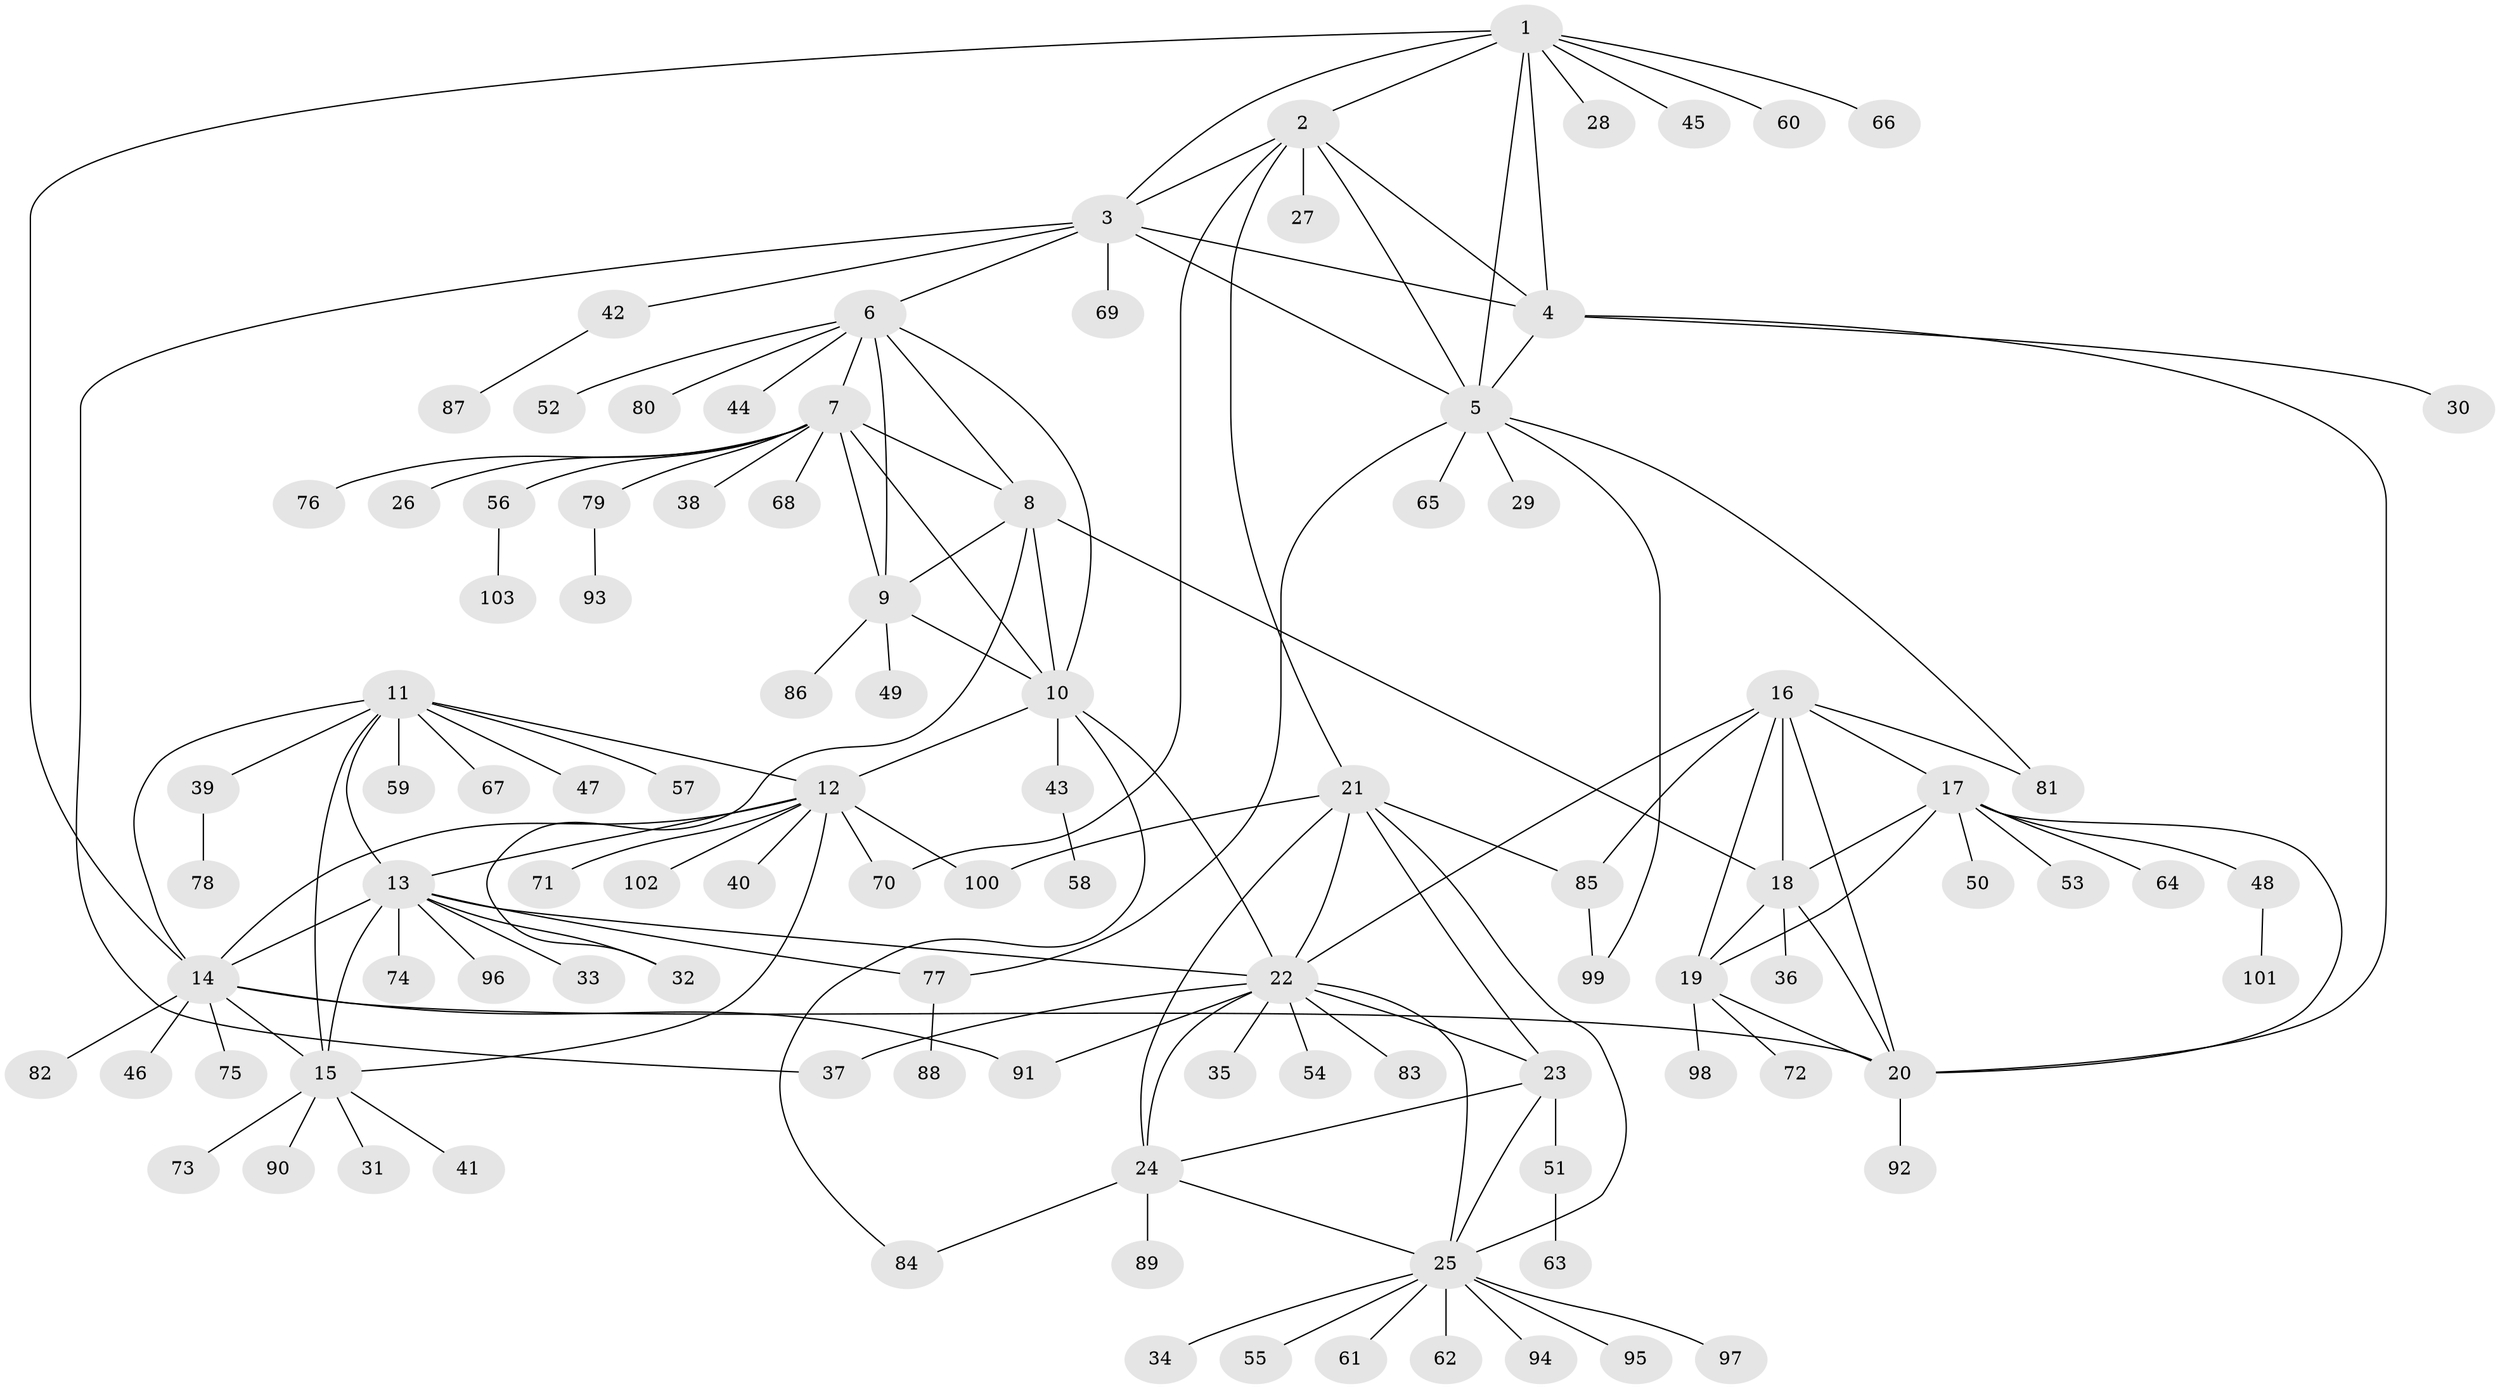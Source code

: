 // coarse degree distribution, {8: 0.06451612903225806, 5: 0.08064516129032258, 6: 0.06451612903225806, 4: 0.03225806451612903, 9: 0.04838709677419355, 3: 0.03225806451612903, 7: 0.03225806451612903, 11: 0.016129032258064516, 10: 0.016129032258064516, 1: 0.5, 2: 0.11290322580645161}
// Generated by graph-tools (version 1.1) at 2025/52/03/04/25 22:52:28]
// undirected, 103 vertices, 148 edges
graph export_dot {
  node [color=gray90,style=filled];
  1;
  2;
  3;
  4;
  5;
  6;
  7;
  8;
  9;
  10;
  11;
  12;
  13;
  14;
  15;
  16;
  17;
  18;
  19;
  20;
  21;
  22;
  23;
  24;
  25;
  26;
  27;
  28;
  29;
  30;
  31;
  32;
  33;
  34;
  35;
  36;
  37;
  38;
  39;
  40;
  41;
  42;
  43;
  44;
  45;
  46;
  47;
  48;
  49;
  50;
  51;
  52;
  53;
  54;
  55;
  56;
  57;
  58;
  59;
  60;
  61;
  62;
  63;
  64;
  65;
  66;
  67;
  68;
  69;
  70;
  71;
  72;
  73;
  74;
  75;
  76;
  77;
  78;
  79;
  80;
  81;
  82;
  83;
  84;
  85;
  86;
  87;
  88;
  89;
  90;
  91;
  92;
  93;
  94;
  95;
  96;
  97;
  98;
  99;
  100;
  101;
  102;
  103;
  1 -- 2;
  1 -- 3;
  1 -- 4;
  1 -- 5;
  1 -- 14;
  1 -- 28;
  1 -- 45;
  1 -- 60;
  1 -- 66;
  2 -- 3;
  2 -- 4;
  2 -- 5;
  2 -- 21;
  2 -- 27;
  2 -- 70;
  3 -- 4;
  3 -- 5;
  3 -- 6;
  3 -- 37;
  3 -- 42;
  3 -- 69;
  4 -- 5;
  4 -- 20;
  4 -- 30;
  5 -- 29;
  5 -- 65;
  5 -- 77;
  5 -- 81;
  5 -- 99;
  6 -- 7;
  6 -- 8;
  6 -- 9;
  6 -- 10;
  6 -- 44;
  6 -- 52;
  6 -- 80;
  7 -- 8;
  7 -- 9;
  7 -- 10;
  7 -- 26;
  7 -- 38;
  7 -- 56;
  7 -- 68;
  7 -- 76;
  7 -- 79;
  8 -- 9;
  8 -- 10;
  8 -- 18;
  8 -- 32;
  9 -- 10;
  9 -- 49;
  9 -- 86;
  10 -- 12;
  10 -- 22;
  10 -- 43;
  10 -- 84;
  11 -- 12;
  11 -- 13;
  11 -- 14;
  11 -- 15;
  11 -- 39;
  11 -- 47;
  11 -- 57;
  11 -- 59;
  11 -- 67;
  12 -- 13;
  12 -- 14;
  12 -- 15;
  12 -- 40;
  12 -- 70;
  12 -- 71;
  12 -- 100;
  12 -- 102;
  13 -- 14;
  13 -- 15;
  13 -- 22;
  13 -- 32;
  13 -- 33;
  13 -- 74;
  13 -- 77;
  13 -- 96;
  14 -- 15;
  14 -- 20;
  14 -- 46;
  14 -- 75;
  14 -- 82;
  14 -- 91;
  15 -- 31;
  15 -- 41;
  15 -- 73;
  15 -- 90;
  16 -- 17;
  16 -- 18;
  16 -- 19;
  16 -- 20;
  16 -- 22;
  16 -- 81;
  16 -- 85;
  17 -- 18;
  17 -- 19;
  17 -- 20;
  17 -- 48;
  17 -- 50;
  17 -- 53;
  17 -- 64;
  18 -- 19;
  18 -- 20;
  18 -- 36;
  19 -- 20;
  19 -- 72;
  19 -- 98;
  20 -- 92;
  21 -- 22;
  21 -- 23;
  21 -- 24;
  21 -- 25;
  21 -- 85;
  21 -- 100;
  22 -- 23;
  22 -- 24;
  22 -- 25;
  22 -- 35;
  22 -- 37;
  22 -- 54;
  22 -- 83;
  22 -- 91;
  23 -- 24;
  23 -- 25;
  23 -- 51;
  24 -- 25;
  24 -- 84;
  24 -- 89;
  25 -- 34;
  25 -- 55;
  25 -- 61;
  25 -- 62;
  25 -- 94;
  25 -- 95;
  25 -- 97;
  39 -- 78;
  42 -- 87;
  43 -- 58;
  48 -- 101;
  51 -- 63;
  56 -- 103;
  77 -- 88;
  79 -- 93;
  85 -- 99;
}
